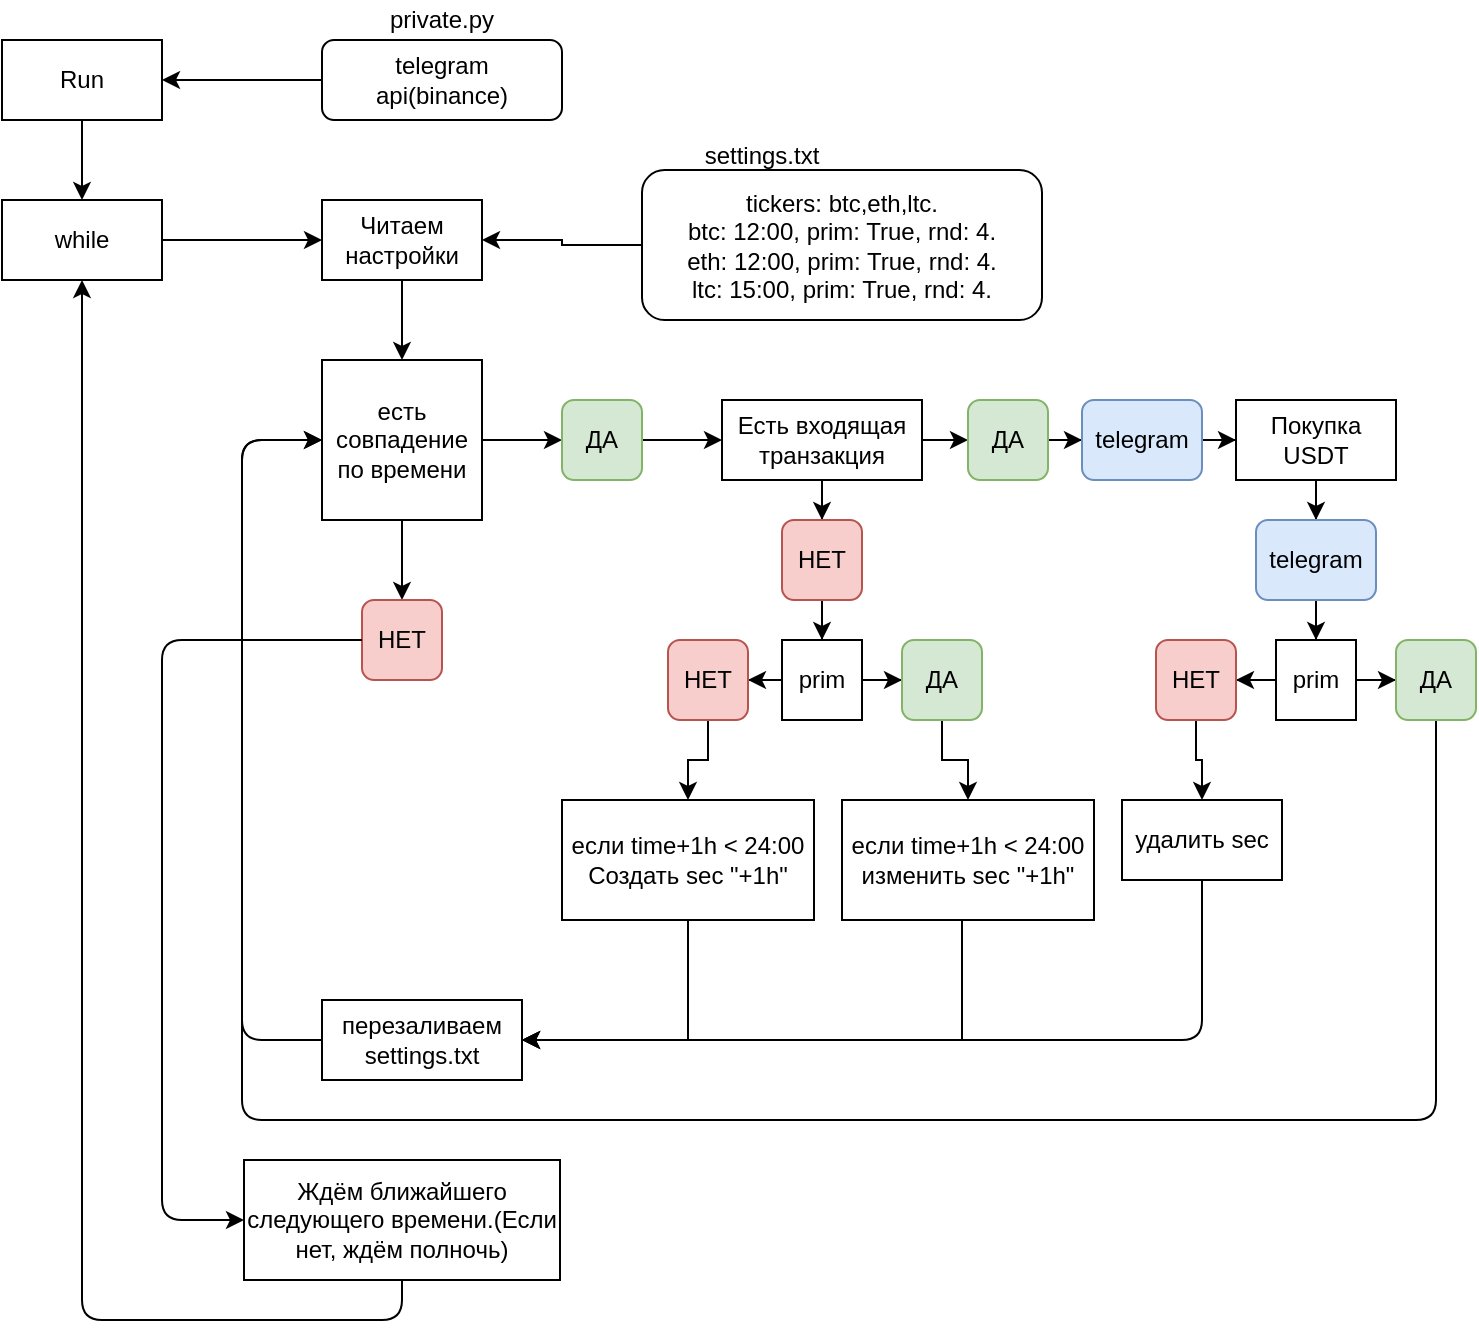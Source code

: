 <mxfile version="12.2.2" type="device" pages="1"><diagram id="qvnnj47Lhl9OOOQNGZSp" name="Page-1"><mxGraphModel dx="1408" dy="808" grid="1" gridSize="10" guides="1" tooltips="1" connect="1" arrows="1" fold="1" page="1" pageScale="1" pageWidth="827" pageHeight="1169" math="0" shadow="0"><root><mxCell id="0"/><mxCell id="1" parent="0"/><mxCell id="5cqpdecEakmWWzDcp41v-21" value="" style="edgeStyle=orthogonalEdgeStyle;rounded=0;orthogonalLoop=1;jettySize=auto;html=1;" edge="1" parent="1" source="5cqpdecEakmWWzDcp41v-2" target="5cqpdecEakmWWzDcp41v-15"><mxGeometry relative="1" as="geometry"/></mxCell><mxCell id="5cqpdecEakmWWzDcp41v-2" value="Run" style="rounded=0;whiteSpace=wrap;html=1;" vertex="1" parent="1"><mxGeometry x="40" y="40" width="80" height="40" as="geometry"/></mxCell><mxCell id="5cqpdecEakmWWzDcp41v-5" value="" style="group" vertex="1" connectable="0" parent="1"><mxGeometry x="200" y="20" width="120" height="60" as="geometry"/></mxCell><mxCell id="5cqpdecEakmWWzDcp41v-3" value="telegram&lt;br&gt;api(binance)" style="rounded=1;whiteSpace=wrap;html=1;" vertex="1" parent="5cqpdecEakmWWzDcp41v-5"><mxGeometry y="20" width="120" height="40" as="geometry"/></mxCell><mxCell id="5cqpdecEakmWWzDcp41v-4" value="private.py" style="text;html=1;strokeColor=none;fillColor=none;align=center;verticalAlign=middle;whiteSpace=wrap;rounded=0;" vertex="1" parent="5cqpdecEakmWWzDcp41v-5"><mxGeometry width="120" height="20" as="geometry"/></mxCell><mxCell id="5cqpdecEakmWWzDcp41v-33" value="" style="edgeStyle=orthogonalEdgeStyle;rounded=0;orthogonalLoop=1;jettySize=auto;html=1;" edge="1" parent="1" source="5cqpdecEakmWWzDcp41v-18" target="5cqpdecEakmWWzDcp41v-32"><mxGeometry relative="1" as="geometry"/></mxCell><mxCell id="5cqpdecEakmWWzDcp41v-18" value="Читаем настройки" style="rounded=0;whiteSpace=wrap;html=1;" vertex="1" parent="1"><mxGeometry x="200" y="120" width="80" height="40" as="geometry"/></mxCell><mxCell id="5cqpdecEakmWWzDcp41v-27" value="" style="edgeStyle=orthogonalEdgeStyle;rounded=0;orthogonalLoop=1;jettySize=auto;html=1;" edge="1" parent="1" source="5cqpdecEakmWWzDcp41v-15" target="5cqpdecEakmWWzDcp41v-18"><mxGeometry relative="1" as="geometry"/></mxCell><mxCell id="5cqpdecEakmWWzDcp41v-15" value="while" style="rounded=0;whiteSpace=wrap;html=1;" vertex="1" parent="1"><mxGeometry x="40" y="120" width="80" height="40" as="geometry"/></mxCell><mxCell id="5cqpdecEakmWWzDcp41v-24" value="" style="group" vertex="1" connectable="0" parent="1"><mxGeometry x="360" y="90" width="200" height="90" as="geometry"/></mxCell><mxCell id="5cqpdecEakmWWzDcp41v-22" value="tickers: btc,eth,ltc.&lt;br&gt;btc: 12:00, prim: True, rnd: 4.&lt;br&gt;eth: 12:00, prim: True, rnd: 4.&lt;br&gt;ltc: 15:00, prim: True, rnd: 4." style="rounded=1;whiteSpace=wrap;html=1;" vertex="1" parent="5cqpdecEakmWWzDcp41v-24"><mxGeometry y="15" width="200" height="75" as="geometry"/></mxCell><mxCell id="5cqpdecEakmWWzDcp41v-23" value="settings.txt" style="text;html=1;strokeColor=none;fillColor=none;align=center;verticalAlign=middle;whiteSpace=wrap;rounded=0;" vertex="1" parent="5cqpdecEakmWWzDcp41v-24"><mxGeometry width="120" height="15.3" as="geometry"/></mxCell><mxCell id="5cqpdecEakmWWzDcp41v-28" value="" style="edgeStyle=orthogonalEdgeStyle;rounded=0;orthogonalLoop=1;jettySize=auto;html=1;" edge="1" parent="1" source="5cqpdecEakmWWzDcp41v-22" target="5cqpdecEakmWWzDcp41v-18"><mxGeometry relative="1" as="geometry"/></mxCell><mxCell id="5cqpdecEakmWWzDcp41v-31" value="" style="edgeStyle=orthogonalEdgeStyle;rounded=0;orthogonalLoop=1;jettySize=auto;html=1;" edge="1" parent="1" source="5cqpdecEakmWWzDcp41v-3" target="5cqpdecEakmWWzDcp41v-2"><mxGeometry relative="1" as="geometry"/></mxCell><mxCell id="5cqpdecEakmWWzDcp41v-81" value="" style="edgeStyle=orthogonalEdgeStyle;rounded=0;orthogonalLoop=1;jettySize=auto;html=1;" edge="1" parent="1" source="5cqpdecEakmWWzDcp41v-32" target="5cqpdecEakmWWzDcp41v-80"><mxGeometry relative="1" as="geometry"/></mxCell><mxCell id="5cqpdecEakmWWzDcp41v-84" value="" style="edgeStyle=orthogonalEdgeStyle;rounded=0;orthogonalLoop=1;jettySize=auto;html=1;" edge="1" parent="1" source="5cqpdecEakmWWzDcp41v-32" target="5cqpdecEakmWWzDcp41v-83"><mxGeometry relative="1" as="geometry"/></mxCell><mxCell id="5cqpdecEakmWWzDcp41v-32" value="есть совпадение по времени" style="rounded=0;whiteSpace=wrap;html=1;" vertex="1" parent="1"><mxGeometry x="200" y="200" width="80" height="80" as="geometry"/></mxCell><mxCell id="5cqpdecEakmWWzDcp41v-40" value="" style="edgeStyle=orthogonalEdgeStyle;rounded=0;orthogonalLoop=1;jettySize=auto;html=1;" edge="1" parent="1" source="5cqpdecEakmWWzDcp41v-34" target="5cqpdecEakmWWzDcp41v-38"><mxGeometry relative="1" as="geometry"/></mxCell><mxCell id="5cqpdecEakmWWzDcp41v-41" value="" style="edgeStyle=orthogonalEdgeStyle;rounded=0;orthogonalLoop=1;jettySize=auto;html=1;" edge="1" parent="1" source="5cqpdecEakmWWzDcp41v-34" target="5cqpdecEakmWWzDcp41v-37"><mxGeometry relative="1" as="geometry"/></mxCell><mxCell id="5cqpdecEakmWWzDcp41v-34" value="Есть входящая транзакция" style="rounded=0;whiteSpace=wrap;html=1;" vertex="1" parent="1"><mxGeometry x="400" y="220" width="100" height="40" as="geometry"/></mxCell><mxCell id="5cqpdecEakmWWzDcp41v-57" value="" style="edgeStyle=orthogonalEdgeStyle;rounded=0;orthogonalLoop=1;jettySize=auto;html=1;" edge="1" parent="1" source="5cqpdecEakmWWzDcp41v-37" target="5cqpdecEakmWWzDcp41v-56"><mxGeometry relative="1" as="geometry"/></mxCell><mxCell id="5cqpdecEakmWWzDcp41v-37" value="ДА" style="rounded=1;whiteSpace=wrap;html=1;fillColor=#d5e8d4;strokeColor=#82b366;" vertex="1" parent="1"><mxGeometry x="523" y="220" width="40" height="40" as="geometry"/></mxCell><mxCell id="5cqpdecEakmWWzDcp41v-44" value="" style="edgeStyle=orthogonalEdgeStyle;rounded=0;orthogonalLoop=1;jettySize=auto;html=1;" edge="1" parent="1" source="5cqpdecEakmWWzDcp41v-38" target="5cqpdecEakmWWzDcp41v-42"><mxGeometry relative="1" as="geometry"/></mxCell><mxCell id="5cqpdecEakmWWzDcp41v-38" value="НЕТ" style="rounded=1;whiteSpace=wrap;html=1;fillColor=#f8cecc;strokeColor=#b85450;" vertex="1" parent="1"><mxGeometry x="430" y="280" width="40" height="40" as="geometry"/></mxCell><mxCell id="5cqpdecEakmWWzDcp41v-47" value="" style="edgeStyle=orthogonalEdgeStyle;rounded=0;orthogonalLoop=1;jettySize=auto;html=1;" edge="1" parent="1" source="5cqpdecEakmWWzDcp41v-42" target="5cqpdecEakmWWzDcp41v-46"><mxGeometry relative="1" as="geometry"/></mxCell><mxCell id="5cqpdecEakmWWzDcp41v-48" value="" style="edgeStyle=orthogonalEdgeStyle;rounded=0;orthogonalLoop=1;jettySize=auto;html=1;" edge="1" parent="1" source="5cqpdecEakmWWzDcp41v-42" target="5cqpdecEakmWWzDcp41v-45"><mxGeometry relative="1" as="geometry"/></mxCell><mxCell id="5cqpdecEakmWWzDcp41v-42" value="prim" style="rounded=0;whiteSpace=wrap;html=1;" vertex="1" parent="1"><mxGeometry x="430" y="340" width="40" height="40" as="geometry"/></mxCell><mxCell id="5cqpdecEakmWWzDcp41v-52" value="" style="edgeStyle=orthogonalEdgeStyle;rounded=0;orthogonalLoop=1;jettySize=auto;html=1;entryX=0.5;entryY=0;entryDx=0;entryDy=0;" edge="1" parent="1" source="5cqpdecEakmWWzDcp41v-45" target="5cqpdecEakmWWzDcp41v-51"><mxGeometry relative="1" as="geometry"/></mxCell><mxCell id="5cqpdecEakmWWzDcp41v-45" value="ДА" style="rounded=1;whiteSpace=wrap;html=1;fillColor=#d5e8d4;strokeColor=#82b366;" vertex="1" parent="1"><mxGeometry x="490" y="340" width="40" height="40" as="geometry"/></mxCell><mxCell id="5cqpdecEakmWWzDcp41v-50" value="" style="edgeStyle=orthogonalEdgeStyle;rounded=0;orthogonalLoop=1;jettySize=auto;html=1;entryX=0.5;entryY=0;entryDx=0;entryDy=0;" edge="1" parent="1" source="5cqpdecEakmWWzDcp41v-46" target="5cqpdecEakmWWzDcp41v-49"><mxGeometry relative="1" as="geometry"/></mxCell><mxCell id="5cqpdecEakmWWzDcp41v-46" value="НЕТ" style="rounded=1;whiteSpace=wrap;html=1;fillColor=#f8cecc;strokeColor=#b85450;" vertex="1" parent="1"><mxGeometry x="373" y="340" width="40" height="40" as="geometry"/></mxCell><mxCell id="5cqpdecEakmWWzDcp41v-75" value="" style="edgeStyle=orthogonalEdgeStyle;rounded=0;orthogonalLoop=1;jettySize=auto;html=1;entryX=1;entryY=0.5;entryDx=0;entryDy=0;exitX=0.5;exitY=1;exitDx=0;exitDy=0;" edge="1" parent="1" source="5cqpdecEakmWWzDcp41v-49" target="5cqpdecEakmWWzDcp41v-72"><mxGeometry relative="1" as="geometry"><mxPoint x="383" y="560" as="targetPoint"/></mxGeometry></mxCell><mxCell id="5cqpdecEakmWWzDcp41v-49" value="если time+1h &amp;lt; 24:00&lt;br&gt;Создать sec &quot;+1h&quot;&lt;br&gt;" style="rounded=0;whiteSpace=wrap;html=1;" vertex="1" parent="1"><mxGeometry x="320" y="420" width="126" height="60" as="geometry"/></mxCell><mxCell id="5cqpdecEakmWWzDcp41v-76" value="" style="edgeStyle=orthogonalEdgeStyle;rounded=0;orthogonalLoop=1;jettySize=auto;html=1;entryX=1;entryY=0.5;entryDx=0;entryDy=0;" edge="1" parent="1" source="5cqpdecEakmWWzDcp41v-51" target="5cqpdecEakmWWzDcp41v-72"><mxGeometry relative="1" as="geometry"><mxPoint x="523" y="560" as="targetPoint"/><Array as="points"><mxPoint x="520" y="540"/></Array></mxGeometry></mxCell><mxCell id="5cqpdecEakmWWzDcp41v-51" value="если time+1h &amp;lt; 24:00&lt;br&gt;изменить sec &quot;+1h&quot;" style="rounded=0;whiteSpace=wrap;html=1;" vertex="1" parent="1"><mxGeometry x="460" y="420" width="126" height="60" as="geometry"/></mxCell><mxCell id="5cqpdecEakmWWzDcp41v-59" value="" style="edgeStyle=orthogonalEdgeStyle;rounded=0;orthogonalLoop=1;jettySize=auto;html=1;" edge="1" parent="1" source="5cqpdecEakmWWzDcp41v-56" target="5cqpdecEakmWWzDcp41v-58"><mxGeometry relative="1" as="geometry"/></mxCell><mxCell id="5cqpdecEakmWWzDcp41v-56" value="telegram" style="rounded=1;whiteSpace=wrap;html=1;fillColor=#dae8fc;strokeColor=#6c8ebf;" vertex="1" parent="1"><mxGeometry x="580" y="220" width="60" height="40" as="geometry"/></mxCell><mxCell id="5cqpdecEakmWWzDcp41v-61" value="" style="edgeStyle=orthogonalEdgeStyle;rounded=0;orthogonalLoop=1;jettySize=auto;html=1;" edge="1" parent="1" source="5cqpdecEakmWWzDcp41v-58" target="5cqpdecEakmWWzDcp41v-60"><mxGeometry relative="1" as="geometry"/></mxCell><mxCell id="5cqpdecEakmWWzDcp41v-58" value="Покупка USDT" style="rounded=0;whiteSpace=wrap;html=1;" vertex="1" parent="1"><mxGeometry x="657" y="220" width="80" height="40" as="geometry"/></mxCell><mxCell id="5cqpdecEakmWWzDcp41v-63" value="" style="edgeStyle=orthogonalEdgeStyle;rounded=0;orthogonalLoop=1;jettySize=auto;html=1;" edge="1" parent="1" source="5cqpdecEakmWWzDcp41v-60" target="5cqpdecEakmWWzDcp41v-62"><mxGeometry relative="1" as="geometry"/></mxCell><mxCell id="5cqpdecEakmWWzDcp41v-60" value="telegram" style="rounded=1;whiteSpace=wrap;html=1;fillColor=#dae8fc;strokeColor=#6c8ebf;" vertex="1" parent="1"><mxGeometry x="667" y="280" width="60" height="40" as="geometry"/></mxCell><mxCell id="5cqpdecEakmWWzDcp41v-65" value="" style="edgeStyle=orthogonalEdgeStyle;rounded=0;orthogonalLoop=1;jettySize=auto;html=1;" edge="1" parent="1" source="5cqpdecEakmWWzDcp41v-62" target="5cqpdecEakmWWzDcp41v-64"><mxGeometry relative="1" as="geometry"/></mxCell><mxCell id="5cqpdecEakmWWzDcp41v-69" value="" style="edgeStyle=orthogonalEdgeStyle;rounded=0;orthogonalLoop=1;jettySize=auto;html=1;" edge="1" parent="1" source="5cqpdecEakmWWzDcp41v-62" target="5cqpdecEakmWWzDcp41v-66"><mxGeometry relative="1" as="geometry"/></mxCell><mxCell id="5cqpdecEakmWWzDcp41v-62" value="prim" style="rounded=0;whiteSpace=wrap;html=1;" vertex="1" parent="1"><mxGeometry x="677" y="340" width="40" height="40" as="geometry"/></mxCell><mxCell id="5cqpdecEakmWWzDcp41v-78" value="" style="edgeStyle=orthogonalEdgeStyle;rounded=1;orthogonalLoop=1;jettySize=auto;html=1;" edge="1" parent="1" source="5cqpdecEakmWWzDcp41v-64"><mxGeometry relative="1" as="geometry"><mxPoint x="200" y="240" as="targetPoint"/><Array as="points"><mxPoint x="757" y="580"/><mxPoint x="160" y="580"/><mxPoint x="160" y="240"/></Array></mxGeometry></mxCell><mxCell id="5cqpdecEakmWWzDcp41v-64" value="ДА" style="rounded=1;whiteSpace=wrap;html=1;fillColor=#d5e8d4;strokeColor=#82b366;" vertex="1" parent="1"><mxGeometry x="737" y="340" width="40" height="40" as="geometry"/></mxCell><mxCell id="5cqpdecEakmWWzDcp41v-71" value="" style="edgeStyle=orthogonalEdgeStyle;rounded=0;orthogonalLoop=1;jettySize=auto;html=1;" edge="1" parent="1" source="5cqpdecEakmWWzDcp41v-66" target="5cqpdecEakmWWzDcp41v-70"><mxGeometry relative="1" as="geometry"/></mxCell><mxCell id="5cqpdecEakmWWzDcp41v-66" value="НЕТ" style="rounded=1;whiteSpace=wrap;html=1;fillColor=#f8cecc;strokeColor=#b85450;" vertex="1" parent="1"><mxGeometry x="617" y="340" width="40" height="40" as="geometry"/></mxCell><mxCell id="5cqpdecEakmWWzDcp41v-77" value="" style="edgeStyle=orthogonalEdgeStyle;rounded=1;orthogonalLoop=1;jettySize=auto;html=1;entryX=1;entryY=0.5;entryDx=0;entryDy=0;" edge="1" parent="1" source="5cqpdecEakmWWzDcp41v-70" target="5cqpdecEakmWWzDcp41v-72"><mxGeometry relative="1" as="geometry"><mxPoint x="640" y="540" as="targetPoint"/><Array as="points"><mxPoint x="640" y="540"/></Array></mxGeometry></mxCell><mxCell id="5cqpdecEakmWWzDcp41v-70" value="удалить sec" style="rounded=0;whiteSpace=wrap;html=1;" vertex="1" parent="1"><mxGeometry x="600" y="420" width="80" height="40" as="geometry"/></mxCell><mxCell id="5cqpdecEakmWWzDcp41v-72" value="перезаливаем settings.txt" style="rounded=0;whiteSpace=wrap;html=1;" vertex="1" parent="1"><mxGeometry x="200" y="520" width="100" height="40" as="geometry"/></mxCell><mxCell id="5cqpdecEakmWWzDcp41v-73" value="" style="endArrow=classic;html=1;entryX=0;entryY=0.5;entryDx=0;entryDy=0;exitX=0;exitY=0.5;exitDx=0;exitDy=0;" edge="1" parent="1" source="5cqpdecEakmWWzDcp41v-72" target="5cqpdecEakmWWzDcp41v-32"><mxGeometry width="50" height="50" relative="1" as="geometry"><mxPoint x="40" y="630" as="sourcePoint"/><mxPoint x="90" y="580" as="targetPoint"/><Array as="points"><mxPoint x="160" y="540"/><mxPoint x="160" y="400"/><mxPoint x="160" y="240"/></Array></mxGeometry></mxCell><mxCell id="5cqpdecEakmWWzDcp41v-88" value="" style="edgeStyle=orthogonalEdgeStyle;rounded=1;orthogonalLoop=1;jettySize=auto;html=1;entryX=0.5;entryY=1;entryDx=0;entryDy=0;" edge="1" parent="1" source="5cqpdecEakmWWzDcp41v-79" target="5cqpdecEakmWWzDcp41v-15"><mxGeometry relative="1" as="geometry"><mxPoint x="240" y="740" as="targetPoint"/><Array as="points"><mxPoint x="240" y="680"/><mxPoint x="80" y="680"/></Array></mxGeometry></mxCell><mxCell id="5cqpdecEakmWWzDcp41v-79" value="&lt;span style=&quot;white-space: normal&quot;&gt;Ждём ближайшего следующего времени.(Если нет, ждём полночь)&lt;/span&gt;" style="rounded=0;whiteSpace=wrap;html=1;" vertex="1" parent="1"><mxGeometry x="161" y="600" width="158" height="60" as="geometry"/></mxCell><mxCell id="5cqpdecEakmWWzDcp41v-82" value="" style="edgeStyle=orthogonalEdgeStyle;rounded=0;orthogonalLoop=1;jettySize=auto;html=1;" edge="1" parent="1" source="5cqpdecEakmWWzDcp41v-80" target="5cqpdecEakmWWzDcp41v-34"><mxGeometry relative="1" as="geometry"/></mxCell><mxCell id="5cqpdecEakmWWzDcp41v-80" value="ДА" style="rounded=1;whiteSpace=wrap;html=1;fillColor=#d5e8d4;strokeColor=#82b366;" vertex="1" parent="1"><mxGeometry x="320" y="220" width="40" height="40" as="geometry"/></mxCell><mxCell id="5cqpdecEakmWWzDcp41v-83" value="НЕТ" style="rounded=1;whiteSpace=wrap;html=1;fillColor=#f8cecc;strokeColor=#b85450;" vertex="1" parent="1"><mxGeometry x="220" y="320" width="40" height="40" as="geometry"/></mxCell><mxCell id="5cqpdecEakmWWzDcp41v-85" value="" style="endArrow=classic;html=1;exitX=0;exitY=0.5;exitDx=0;exitDy=0;entryX=0;entryY=0.5;entryDx=0;entryDy=0;" edge="1" parent="1" source="5cqpdecEakmWWzDcp41v-83" target="5cqpdecEakmWWzDcp41v-79"><mxGeometry width="50" height="50" relative="1" as="geometry"><mxPoint x="40" y="730" as="sourcePoint"/><mxPoint x="90" y="680" as="targetPoint"/><Array as="points"><mxPoint x="120" y="340"/><mxPoint x="120" y="630"/></Array></mxGeometry></mxCell></root></mxGraphModel></diagram></mxfile>